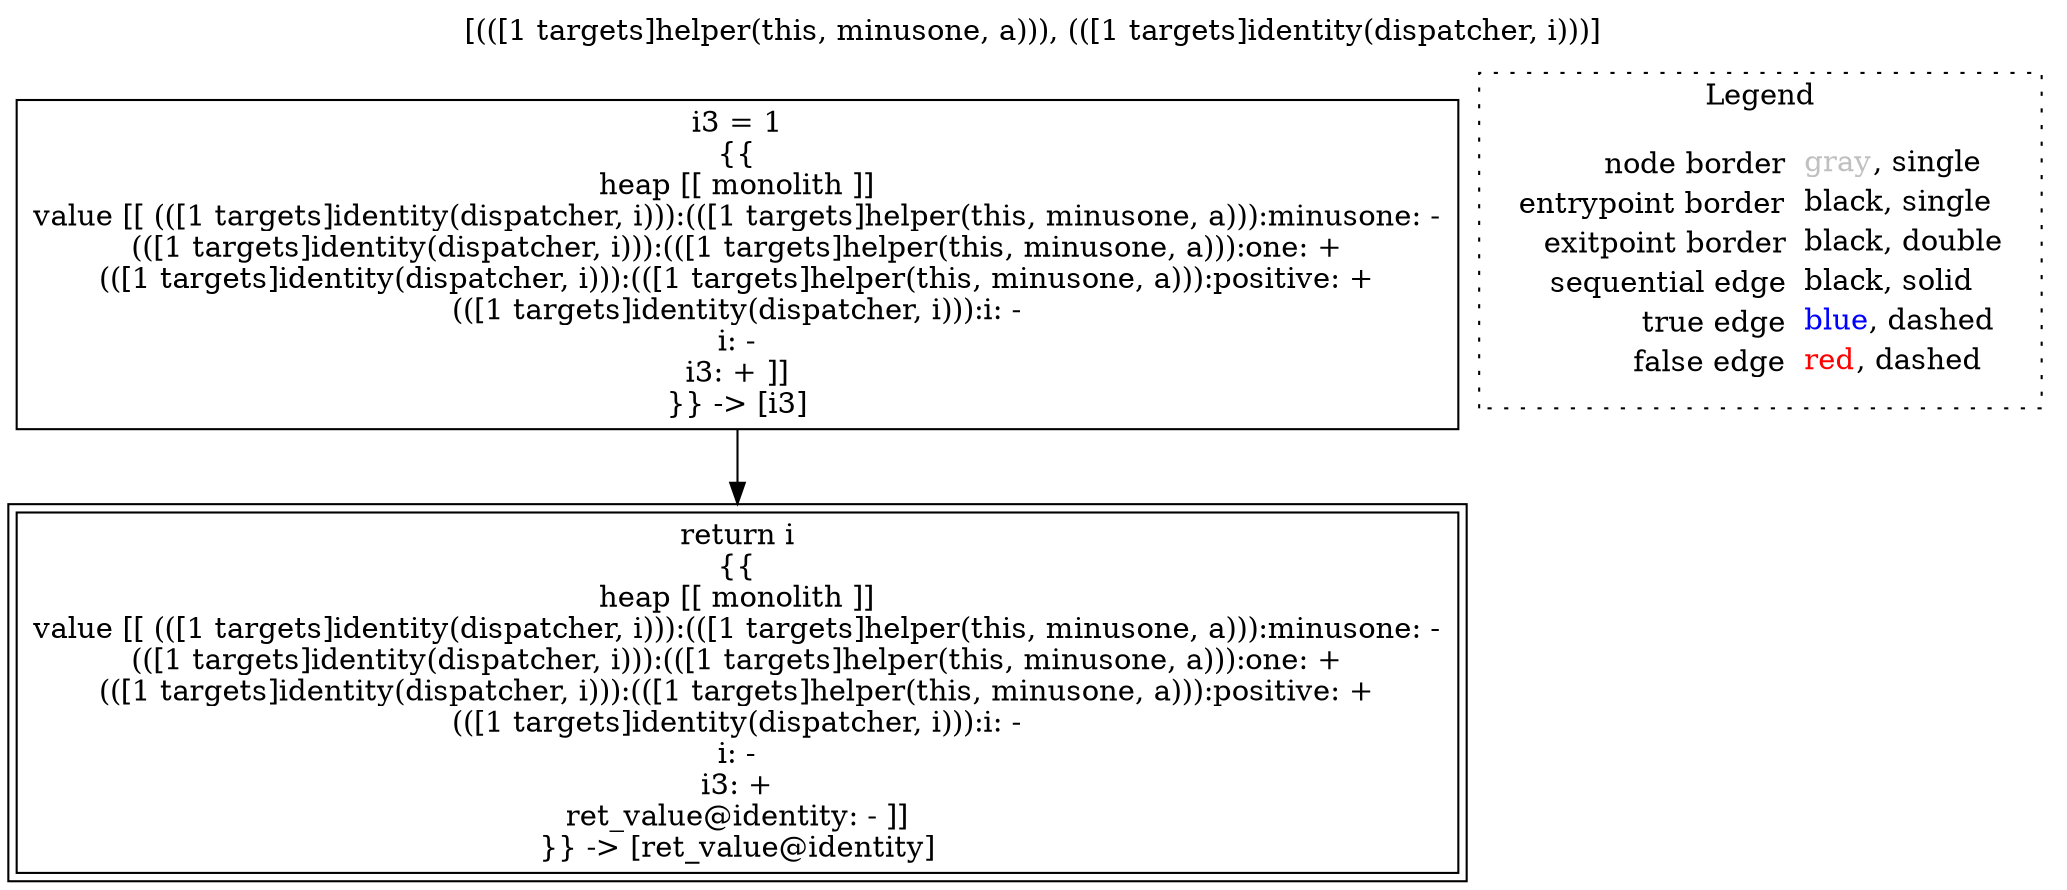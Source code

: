 digraph {
	labelloc="t";
	label="[(([1 targets]helper(this, minusone, a))), (([1 targets]identity(dispatcher, i)))]";
	"node0" [shape="rect",color="black",label=<i3 = 1<BR/>{{<BR/>heap [[ monolith ]]<BR/>value [[ (([1 targets]identity(dispatcher, i))):(([1 targets]helper(this, minusone, a))):minusone: -<BR/>(([1 targets]identity(dispatcher, i))):(([1 targets]helper(this, minusone, a))):one: +<BR/>(([1 targets]identity(dispatcher, i))):(([1 targets]helper(this, minusone, a))):positive: +<BR/>(([1 targets]identity(dispatcher, i))):i: -<BR/>i: -<BR/>i3: + ]]<BR/>}} -&gt; [i3]>];
	"node1" [shape="rect",color="black",peripheries="2",label=<return i<BR/>{{<BR/>heap [[ monolith ]]<BR/>value [[ (([1 targets]identity(dispatcher, i))):(([1 targets]helper(this, minusone, a))):minusone: -<BR/>(([1 targets]identity(dispatcher, i))):(([1 targets]helper(this, minusone, a))):one: +<BR/>(([1 targets]identity(dispatcher, i))):(([1 targets]helper(this, minusone, a))):positive: +<BR/>(([1 targets]identity(dispatcher, i))):i: -<BR/>i: -<BR/>i3: +<BR/>ret_value@identity: - ]]<BR/>}} -&gt; [ret_value@identity]>];
	"node0" -> "node1" [color="black"];
subgraph cluster_legend {
	label="Legend";
	style=dotted;
	node [shape=plaintext];
	"legend" [label=<<table border="0" cellpadding="2" cellspacing="0" cellborder="0"><tr><td align="right">node border&nbsp;</td><td align="left"><font color="gray">gray</font>, single</td></tr><tr><td align="right">entrypoint border&nbsp;</td><td align="left"><font color="black">black</font>, single</td></tr><tr><td align="right">exitpoint border&nbsp;</td><td align="left"><font color="black">black</font>, double</td></tr><tr><td align="right">sequential edge&nbsp;</td><td align="left"><font color="black">black</font>, solid</td></tr><tr><td align="right">true edge&nbsp;</td><td align="left"><font color="blue">blue</font>, dashed</td></tr><tr><td align="right">false edge&nbsp;</td><td align="left"><font color="red">red</font>, dashed</td></tr></table>>];
}

}
